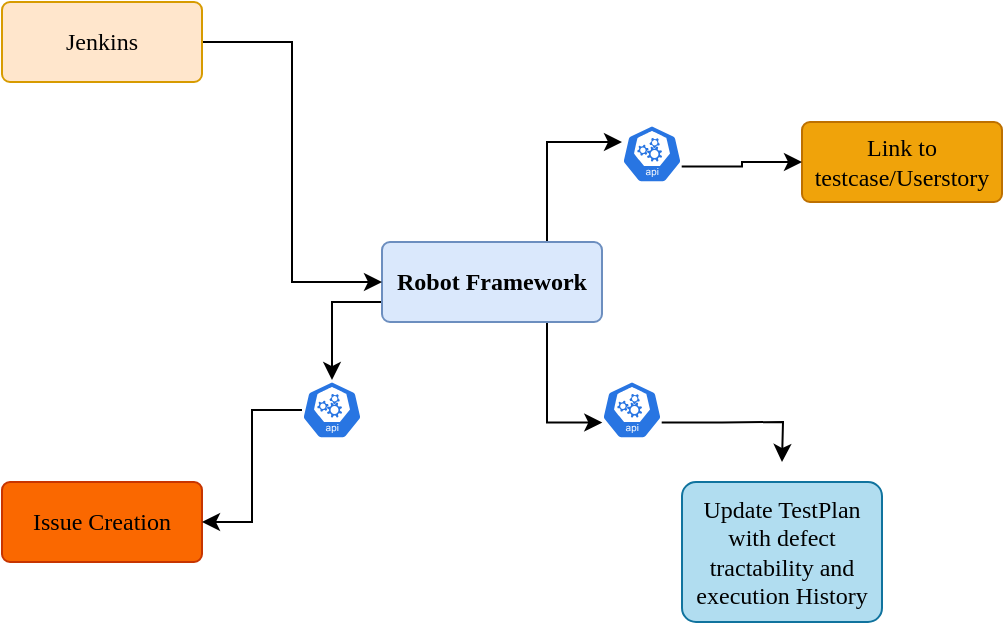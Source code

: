 <mxfile version="14.8.3" type="github">
  <diagram id="noUT7n0eeSLuw9tpT6e2" name="Page-1">
    <mxGraphModel dx="868" dy="450" grid="1" gridSize="10" guides="1" tooltips="1" connect="1" arrows="1" fold="1" page="1" pageScale="1" pageWidth="850" pageHeight="1100" math="0" shadow="0">
      <root>
        <mxCell id="0" />
        <mxCell id="1" parent="0" />
        <mxCell id="MZOXTN7U7JYvicLfUsQ1-38" style="edgeStyle=orthogonalEdgeStyle;rounded=0;orthogonalLoop=1;jettySize=auto;html=1;exitX=0;exitY=0.75;exitDx=0;exitDy=0;entryX=0.5;entryY=0.188;entryDx=0;entryDy=0;entryPerimeter=0;fontFamily=Times New Roman;" parent="1" source="MZOXTN7U7JYvicLfUsQ1-1" target="MZOXTN7U7JYvicLfUsQ1-33" edge="1">
          <mxGeometry relative="1" as="geometry" />
        </mxCell>
        <mxCell id="MZOXTN7U7JYvicLfUsQ1-40" style="edgeStyle=orthogonalEdgeStyle;rounded=0;orthogonalLoop=1;jettySize=auto;html=1;exitX=0.75;exitY=0;exitDx=0;exitDy=0;entryX=0;entryY=0.375;entryDx=0;entryDy=0;entryPerimeter=0;fontFamily=Times New Roman;" parent="1" source="MZOXTN7U7JYvicLfUsQ1-1" target="MZOXTN7U7JYvicLfUsQ1-35" edge="1">
          <mxGeometry relative="1" as="geometry" />
        </mxCell>
        <mxCell id="MZOXTN7U7JYvicLfUsQ1-42" style="edgeStyle=orthogonalEdgeStyle;rounded=0;orthogonalLoop=1;jettySize=auto;html=1;exitX=0.75;exitY=1;exitDx=0;exitDy=0;entryX=0.005;entryY=0.63;entryDx=0;entryDy=0;entryPerimeter=0;fontFamily=Times New Roman;" parent="1" source="MZOXTN7U7JYvicLfUsQ1-1" target="MZOXTN7U7JYvicLfUsQ1-34" edge="1">
          <mxGeometry relative="1" as="geometry" />
        </mxCell>
        <mxCell id="MZOXTN7U7JYvicLfUsQ1-1" value="Robot Framework" style="rounded=1;arcSize=10;whiteSpace=wrap;html=1;align=center;fillColor=#dae8fc;strokeColor=#6c8ebf;fontFamily=Times New Roman;fontStyle=1" parent="1" vertex="1">
          <mxGeometry x="400" y="390" width="110" height="40" as="geometry" />
        </mxCell>
        <mxCell id="MZOXTN7U7JYvicLfUsQ1-21" style="edgeStyle=orthogonalEdgeStyle;rounded=0;orthogonalLoop=1;jettySize=auto;html=1;entryX=0;entryY=0.5;entryDx=0;entryDy=0;fontFamily=Times New Roman;" parent="1" source="MZOXTN7U7JYvicLfUsQ1-16" target="MZOXTN7U7JYvicLfUsQ1-1" edge="1">
          <mxGeometry relative="1" as="geometry" />
        </mxCell>
        <mxCell id="MZOXTN7U7JYvicLfUsQ1-16" value="Jenkins" style="rounded=1;arcSize=10;whiteSpace=wrap;html=1;align=center;fontFamily=Times New Roman;fillColor=#ffe6cc;strokeColor=#d79b00;" parent="1" vertex="1">
          <mxGeometry x="210" y="270" width="100" height="40" as="geometry" />
        </mxCell>
        <mxCell id="MZOXTN7U7JYvicLfUsQ1-22" value="Issue Creation" style="rounded=1;arcSize=10;whiteSpace=wrap;html=1;align=center;fontFamily=Times New Roman;fillColor=#fa6800;strokeColor=#C73500;fontColor=#000000;" parent="1" vertex="1">
          <mxGeometry x="210" y="510" width="100" height="40" as="geometry" />
        </mxCell>
        <mxCell id="MZOXTN7U7JYvicLfUsQ1-23" value="Update TestPlan with defect tractability and execution History" style="rounded=1;arcSize=10;whiteSpace=wrap;html=1;align=center;fontFamily=Times New Roman;fillColor=#b1ddf0;strokeColor=#10739e;" parent="1" vertex="1">
          <mxGeometry x="550" y="510" width="100" height="70" as="geometry" />
        </mxCell>
        <mxCell id="MZOXTN7U7JYvicLfUsQ1-24" value="Link to testcase/Userstory" style="rounded=1;arcSize=10;whiteSpace=wrap;html=1;align=center;fontFamily=Times New Roman;fillColor=#f0a30a;strokeColor=#BD7000;fontColor=#000000;" parent="1" vertex="1">
          <mxGeometry x="610" y="330" width="100" height="40" as="geometry" />
        </mxCell>
        <mxCell id="MZOXTN7U7JYvicLfUsQ1-37" style="edgeStyle=orthogonalEdgeStyle;rounded=0;orthogonalLoop=1;jettySize=auto;html=1;entryX=1;entryY=0.5;entryDx=0;entryDy=0;fontFamily=Times New Roman;" parent="1" source="MZOXTN7U7JYvicLfUsQ1-33" target="MZOXTN7U7JYvicLfUsQ1-22" edge="1">
          <mxGeometry relative="1" as="geometry" />
        </mxCell>
        <mxCell id="MZOXTN7U7JYvicLfUsQ1-33" value="" style="html=1;dashed=0;whitespace=wrap;fillColor=#2875E2;strokeColor=#ffffff;points=[[0.005,0.63,0],[0.1,0.2,0],[0.9,0.2,0],[0.5,0,0],[0.995,0.63,0],[0.72,0.99,0],[0.5,1,0],[0.28,0.99,0]];shape=mxgraph.kubernetes.icon;prIcon=api;fontFamily=Times New Roman;" parent="1" vertex="1">
          <mxGeometry x="360" y="450" width="30" height="48" as="geometry" />
        </mxCell>
        <mxCell id="MZOXTN7U7JYvicLfUsQ1-43" style="edgeStyle=orthogonalEdgeStyle;rounded=0;orthogonalLoop=1;jettySize=auto;html=1;exitX=0.995;exitY=0.63;exitDx=0;exitDy=0;exitPerimeter=0;fontFamily=Times New Roman;" parent="1" source="MZOXTN7U7JYvicLfUsQ1-34" edge="1">
          <mxGeometry relative="1" as="geometry">
            <mxPoint x="600" y="500" as="targetPoint" />
          </mxGeometry>
        </mxCell>
        <mxCell id="MZOXTN7U7JYvicLfUsQ1-34" value="" style="html=1;dashed=0;whitespace=wrap;fillColor=#2875E2;strokeColor=#ffffff;points=[[0.005,0.63,0],[0.1,0.2,0],[0.9,0.2,0],[0.5,0,0],[0.995,0.63,0],[0.72,0.99,0],[0.5,1,0],[0.28,0.99,0]];shape=mxgraph.kubernetes.icon;prIcon=api;fontFamily=Times New Roman;" parent="1" vertex="1">
          <mxGeometry x="510" y="450" width="30" height="48" as="geometry" />
        </mxCell>
        <mxCell id="MZOXTN7U7JYvicLfUsQ1-41" style="edgeStyle=orthogonalEdgeStyle;rounded=0;orthogonalLoop=1;jettySize=auto;html=1;exitX=0.995;exitY=0.63;exitDx=0;exitDy=0;exitPerimeter=0;entryX=0;entryY=0.5;entryDx=0;entryDy=0;fontFamily=Times New Roman;" parent="1" source="MZOXTN7U7JYvicLfUsQ1-35" target="MZOXTN7U7JYvicLfUsQ1-24" edge="1">
          <mxGeometry relative="1" as="geometry" />
        </mxCell>
        <mxCell id="MZOXTN7U7JYvicLfUsQ1-35" value="" style="html=1;dashed=0;whitespace=wrap;fillColor=#2875E2;strokeColor=#ffffff;points=[[0.005,0.63,0],[0.1,0.2,0],[0.9,0.2,0],[0.5,0,0],[0.995,0.63,0],[0.72,0.99,0],[0.5,1,0],[0.28,0.99,0]];shape=mxgraph.kubernetes.icon;prIcon=api;fontFamily=Times New Roman;" parent="1" vertex="1">
          <mxGeometry x="520" y="322" width="30" height="48" as="geometry" />
        </mxCell>
      </root>
    </mxGraphModel>
  </diagram>
</mxfile>
